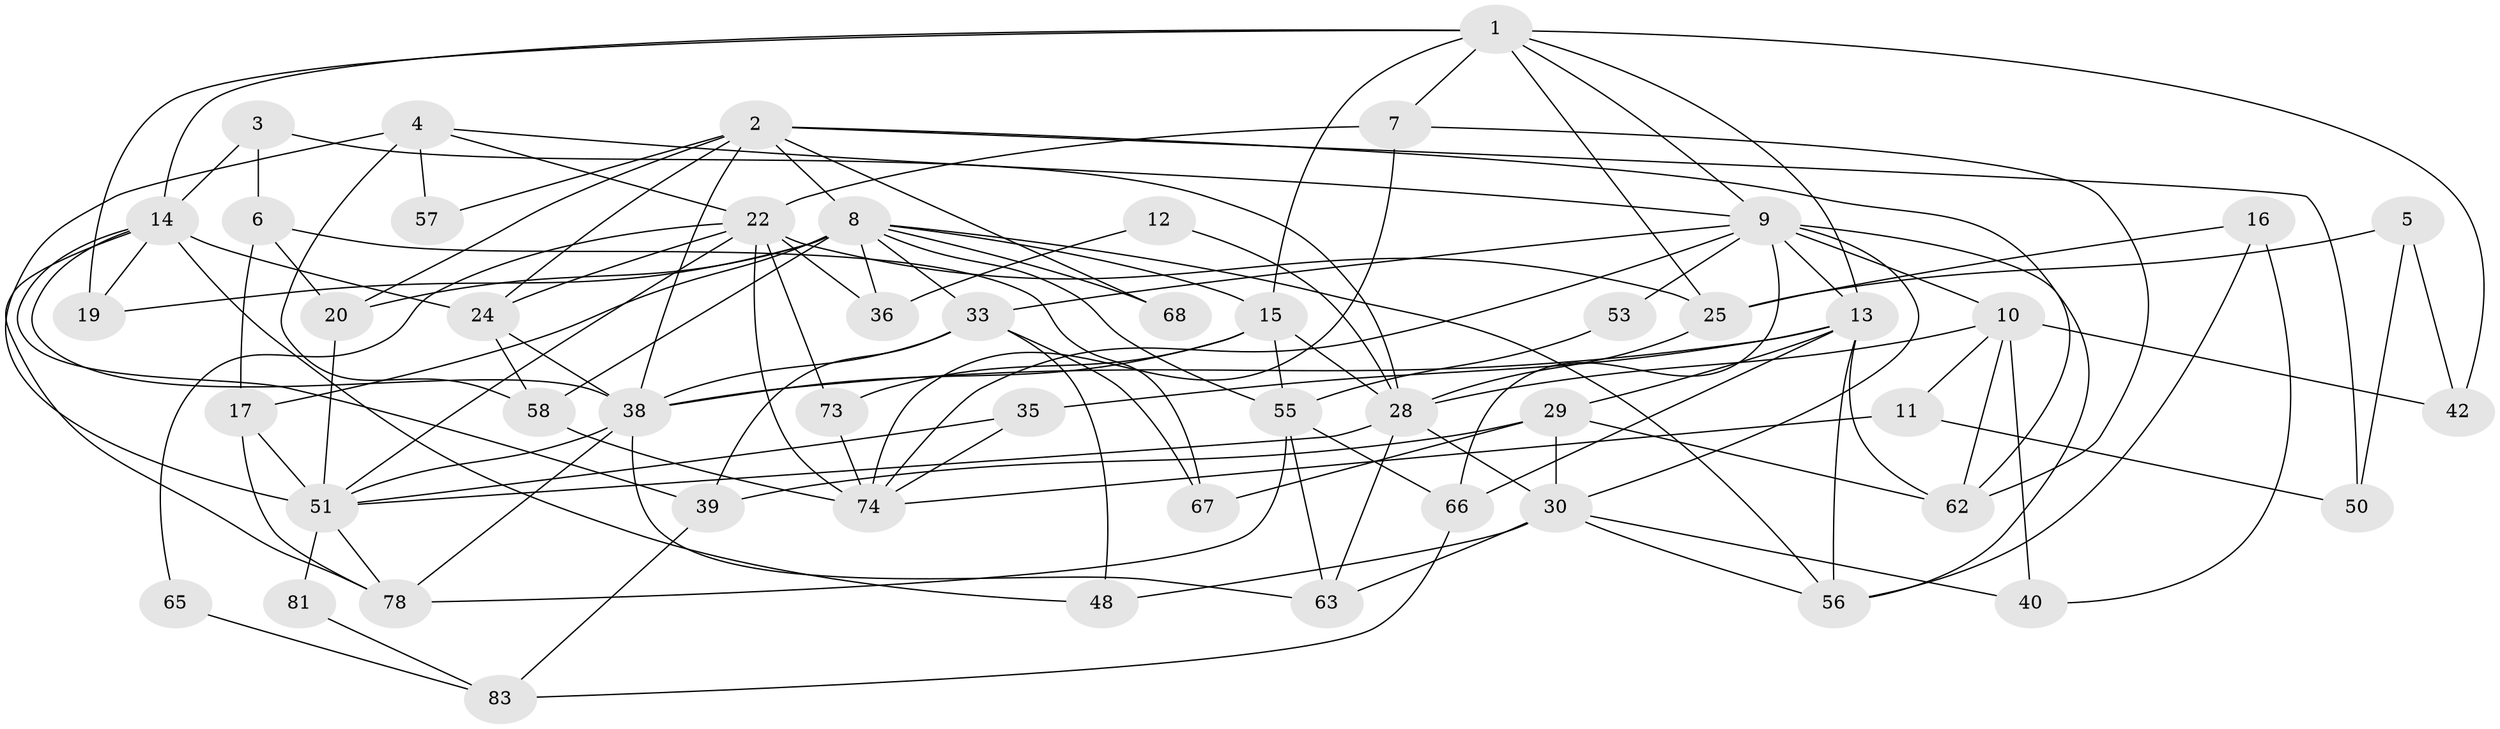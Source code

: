 // original degree distribution, {5: 0.23529411764705882, 7: 0.047058823529411764, 3: 0.2823529411764706, 4: 0.2235294117647059, 2: 0.12941176470588237, 6: 0.08235294117647059}
// Generated by graph-tools (version 1.1) at 2025/18/03/04/25 18:18:49]
// undirected, 51 vertices, 124 edges
graph export_dot {
graph [start="1"]
  node [color=gray90,style=filled];
  1 [super="+54+26"];
  2 [super="+18"];
  3 [super="+61"];
  4 [super="+77"];
  5;
  6 [super="+37"];
  7;
  8 [super="+46+45+43"];
  9 [super="+44+31+23"];
  10 [super="+27"];
  11;
  12;
  13 [super="+21+72"];
  14 [super="+34+60"];
  15;
  16;
  17 [super="+49"];
  19;
  20 [super="+64"];
  22 [super="+32"];
  24;
  25 [super="+79+59"];
  28 [super="+71+82"];
  29 [super="+80"];
  30 [super="+52"];
  33 [super="+70"];
  35 [super="+84"];
  36;
  38 [super="+41+47"];
  39;
  40;
  42;
  48;
  50;
  51 [super="+75"];
  53;
  55;
  56;
  57;
  58;
  62;
  63;
  65;
  66;
  67;
  68;
  73;
  74 [super="+76"];
  78;
  81;
  83;
  1 -- 15;
  1 -- 19;
  1 -- 13;
  1 -- 9;
  1 -- 25;
  1 -- 7;
  1 -- 42;
  1 -- 14;
  2 -- 62;
  2 -- 8;
  2 -- 24;
  2 -- 57;
  2 -- 68;
  2 -- 50;
  2 -- 20;
  2 -- 38;
  3 -- 6 [weight=2];
  3 -- 14;
  3 -- 28;
  4 -- 58;
  4 -- 51 [weight=2];
  4 -- 57;
  4 -- 22;
  4 -- 9;
  5 -- 25;
  5 -- 42;
  5 -- 50;
  6 -- 67 [weight=2];
  6 -- 20;
  6 -- 17;
  7 -- 74;
  7 -- 62;
  7 -- 22;
  8 -- 20 [weight=3];
  8 -- 58;
  8 -- 19;
  8 -- 15;
  8 -- 33;
  8 -- 36;
  8 -- 68;
  8 -- 17;
  8 -- 56;
  8 -- 55;
  9 -- 56 [weight=2];
  9 -- 33 [weight=2];
  9 -- 66;
  9 -- 74;
  9 -- 53;
  9 -- 10;
  9 -- 13;
  9 -- 30;
  10 -- 11;
  10 -- 42;
  10 -- 40;
  10 -- 28;
  10 -- 62;
  11 -- 74;
  11 -- 50;
  12 -- 36;
  12 -- 28;
  13 -- 29;
  13 -- 66;
  13 -- 62;
  13 -- 35;
  13 -- 56;
  13 -- 38;
  14 -- 78;
  14 -- 48;
  14 -- 19;
  14 -- 24;
  14 -- 39;
  14 -- 38;
  15 -- 73;
  15 -- 55;
  15 -- 28;
  15 -- 38;
  16 -- 56;
  16 -- 40;
  16 -- 25;
  17 -- 78;
  17 -- 51;
  20 -- 51;
  22 -- 74 [weight=2];
  22 -- 65;
  22 -- 36;
  22 -- 73;
  22 -- 24;
  22 -- 25;
  22 -- 51;
  24 -- 58;
  24 -- 38;
  25 -- 28;
  28 -- 51;
  28 -- 30;
  28 -- 63;
  29 -- 62;
  29 -- 67;
  29 -- 30;
  29 -- 39;
  30 -- 63;
  30 -- 40;
  30 -- 48;
  30 -- 56;
  33 -- 48;
  33 -- 67;
  33 -- 39;
  33 -- 38;
  35 -- 51;
  35 -- 74;
  38 -- 51;
  38 -- 63 [weight=2];
  38 -- 78;
  39 -- 83;
  51 -- 81;
  51 -- 78;
  53 -- 55;
  55 -- 63;
  55 -- 66;
  55 -- 78;
  58 -- 74;
  65 -- 83;
  66 -- 83;
  73 -- 74;
  81 -- 83;
}
